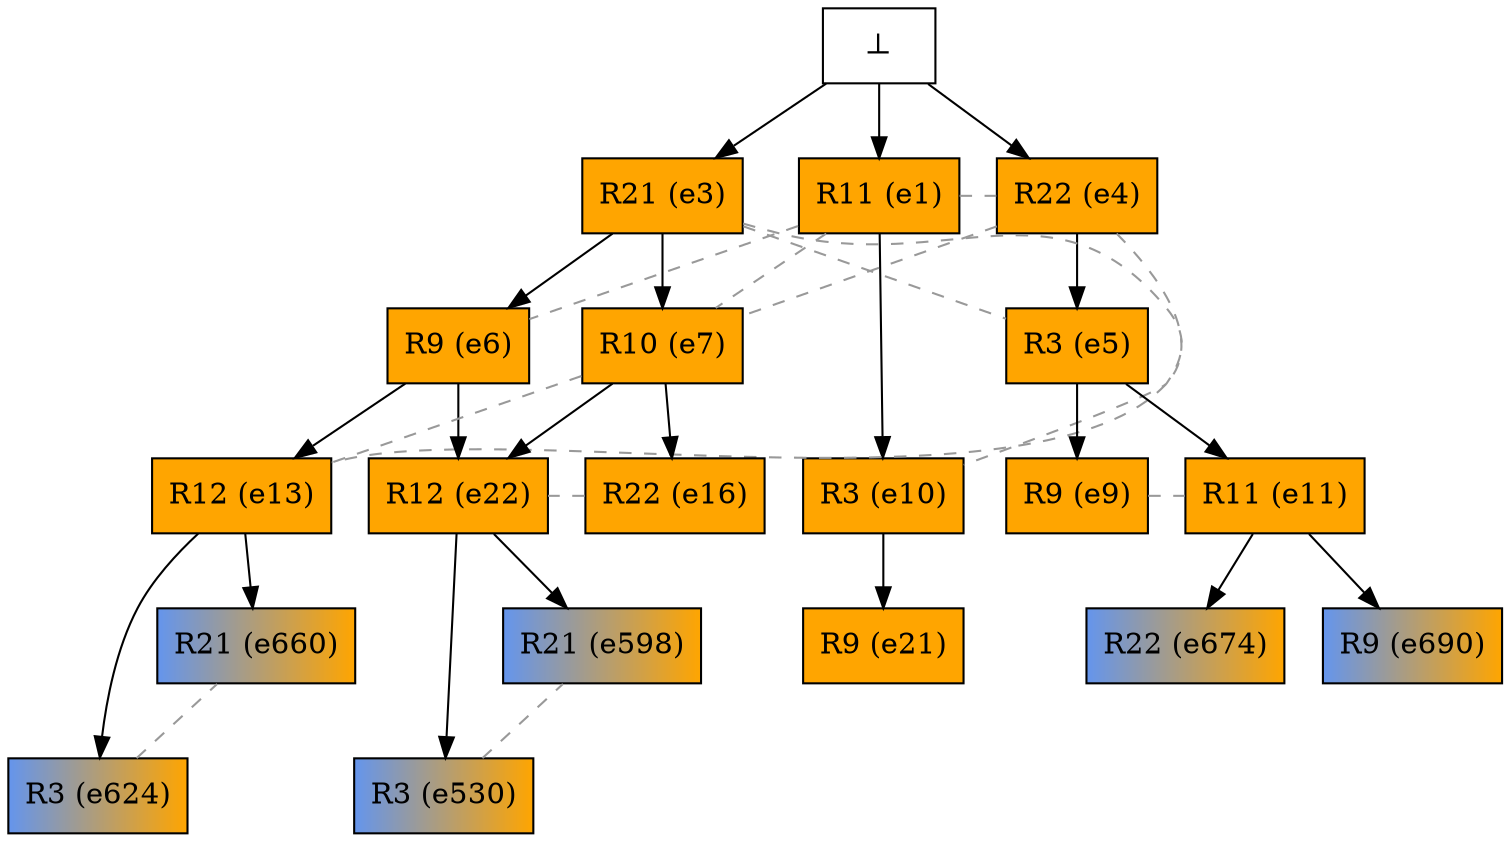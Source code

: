 digraph test {

//conflicts
  e1 -> e4 [arrowhead=none color=gray60 style=dashed constraint=false];
  e1 -> e6 [arrowhead=none color=gray60 style=dashed constraint=false];
  e1 -> e7 [arrowhead=none color=gray60 style=dashed constraint=false];
  e3 -> e5 [arrowhead=none color=gray60 style=dashed constraint=false];
  e3 -> e10 [arrowhead=none color=gray60 style=dashed constraint=false];
  e4 -> e7 [arrowhead=none color=gray60 style=dashed constraint=false];
  e4 -> e13 [arrowhead=none color=gray60 style=dashed constraint=false];
  e7 -> e13 [arrowhead=none color=gray60 style=dashed constraint=false];
  e9 -> e11 [arrowhead=none color=gray60 style=dashed constraint=false];
  e16 -> e22 [arrowhead=none color=gray60 style=dashed constraint=false];
  e530 -> e598 [arrowhead=none color=gray60 style=dashed constraint=false];
  e624 -> e660 [arrowhead=none color=gray60 style=dashed constraint=false];

  e5 -> e9 [minlen=1];
  e4 -> e5 [minlen=1];
  e7 -> e16 [minlen=1];
  e3 -> e7 [minlen=1];
  e10 -> e21 [minlen=1];
  e1 -> e10 [minlen=2];
  e22 -> e530 [minlen=2];
  e6 -> e22 [minlen=1];
  e3 -> e6 [minlen=1];
  e7 -> e22 [minlen=1];
  e22 -> e598 [minlen=1];
  e13 -> e624 [minlen=2];
  e6 -> e13 [minlen=1];
  e13 -> e660 [minlen=1];
  e11 -> e674 [minlen=1];
  e5 -> e11 [minlen=1];
  e11 -> e690 [minlen=1];
  e0 -> e1 [minlen=1];
  e0 -> e3 [minlen=1];
  e0 -> e4 [minlen=1];

  e1 [color="black" fillcolor="orange:orange" label="R11 (e1)" shape=box style=filled];
  e3 [color="black" fillcolor="orange:orange" label="R21 (e3)" shape=box style=filled];
  e4 [color="black" fillcolor="orange:orange" label="R22 (e4)" shape=box style=filled];
  e5 [color="black" fillcolor="orange:orange" label="R3 (e5)" shape=box style=filled];
  e6 [color="black" fillcolor="orange:orange" label="R9 (e6)" shape=box style=filled];
  e7 [color="black" fillcolor="orange:orange" label="R10 (e7)" shape=box style=filled];
  e9 [color="black" fillcolor="orange:orange" label="R9 (e9)" shape=box style=filled];
  e10 [color="black" fillcolor="orange:orange" label="R3 (e10)" shape=box style=filled];
  e11 [color="black" fillcolor="orange:orange" label="R11 (e11)" shape=box style=filled];
  e13 [color="black" fillcolor="orange:orange" label="R12 (e13)" shape=box style=filled];
  e16 [color="black" fillcolor="orange:orange" label="R22 (e16)" shape=box style=filled];
  e21 [color="black" fillcolor="orange:orange" label="R9 (e21)" shape=box style=filled];
  e22 [color="black" fillcolor="orange:orange" label="R12 (e22)" shape=box style=filled];
  e530 [color="black" fillcolor="cornflowerblue:orange" label="R3 (e530)" shape=box style=filled];
  e598 [color="black" fillcolor="cornflowerblue:orange" label="R21 (e598)" shape=box style=filled];
  e624 [color="black" fillcolor="cornflowerblue:orange" label="R3 (e624)" shape=box style=filled];
  e660 [color="black" fillcolor="cornflowerblue:orange" label="R21 (e660)" shape=box style=filled];
  e674 [color="black" fillcolor="cornflowerblue:orange" label="R22 (e674)" shape=box style=filled];
  e690 [color="black" fillcolor="cornflowerblue:orange" label="R9 (e690)" shape=box style=filled];
  e0 [fillcolor="white" label="⊥" shape=box style=filled];
}
